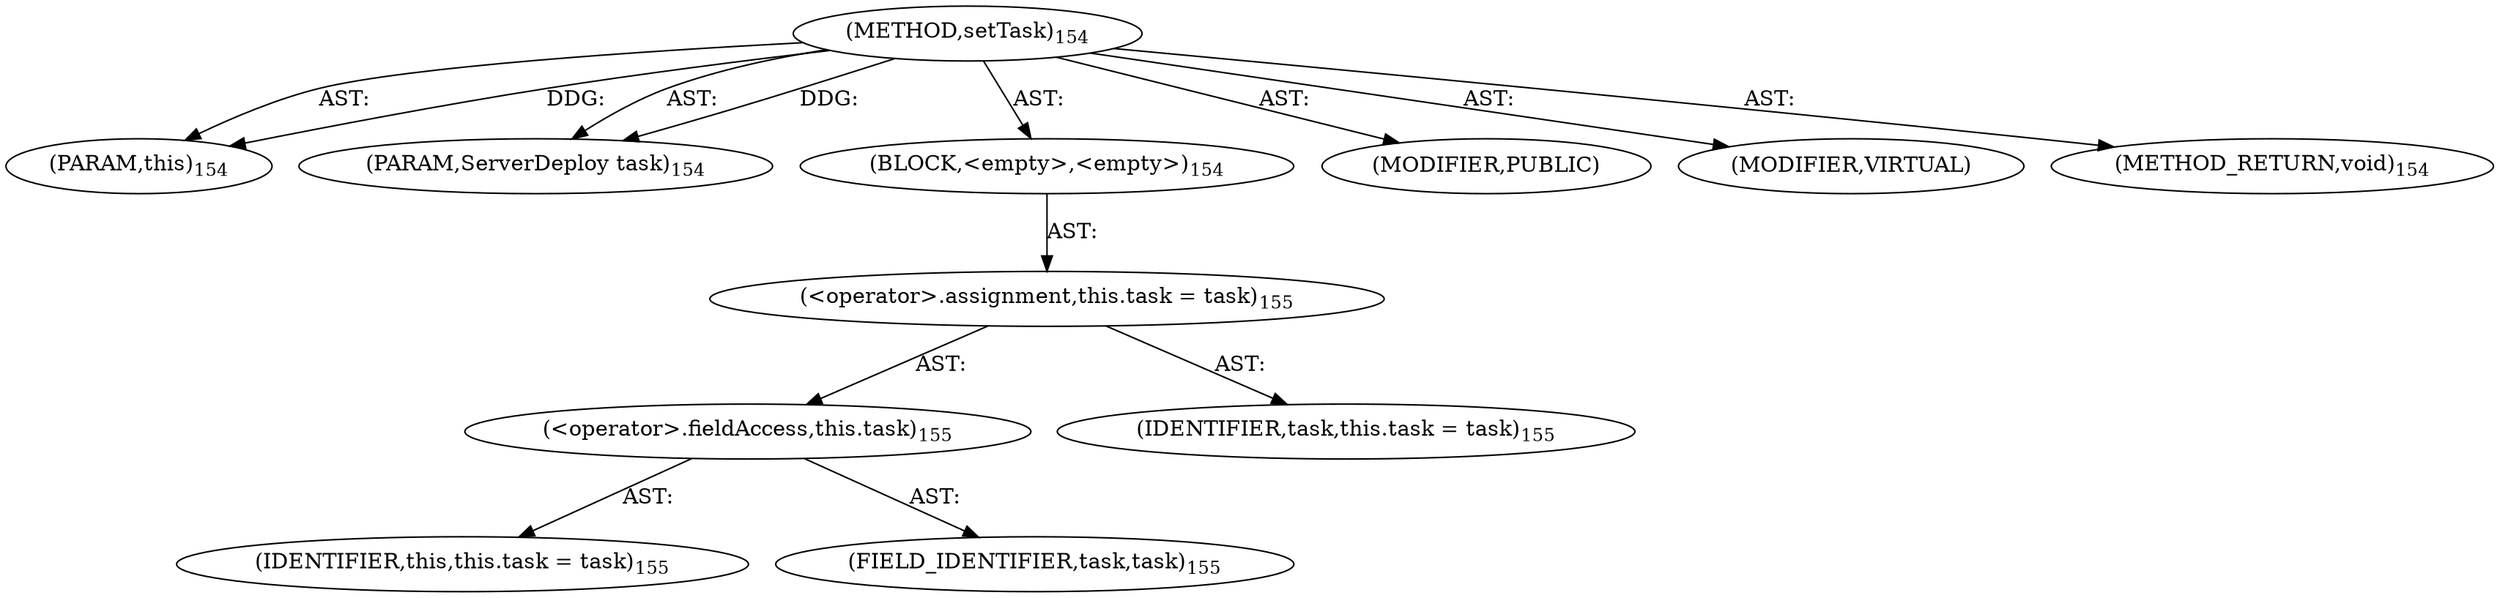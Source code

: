 digraph "setTask" {  
"111669149700" [label = <(METHOD,setTask)<SUB>154</SUB>> ]
"115964116993" [label = <(PARAM,this)<SUB>154</SUB>> ]
"115964117001" [label = <(PARAM,ServerDeploy task)<SUB>154</SUB>> ]
"25769803787" [label = <(BLOCK,&lt;empty&gt;,&lt;empty&gt;)<SUB>154</SUB>> ]
"30064771106" [label = <(&lt;operator&gt;.assignment,this.task = task)<SUB>155</SUB>> ]
"30064771107" [label = <(&lt;operator&gt;.fieldAccess,this.task)<SUB>155</SUB>> ]
"68719476737" [label = <(IDENTIFIER,this,this.task = task)<SUB>155</SUB>> ]
"55834574856" [label = <(FIELD_IDENTIFIER,task,task)<SUB>155</SUB>> ]
"68719476759" [label = <(IDENTIFIER,task,this.task = task)<SUB>155</SUB>> ]
"133143986191" [label = <(MODIFIER,PUBLIC)> ]
"133143986192" [label = <(MODIFIER,VIRTUAL)> ]
"128849018884" [label = <(METHOD_RETURN,void)<SUB>154</SUB>> ]
  "111669149700" -> "115964116993"  [ label = "AST: "] 
  "111669149700" -> "115964117001"  [ label = "AST: "] 
  "111669149700" -> "25769803787"  [ label = "AST: "] 
  "111669149700" -> "133143986191"  [ label = "AST: "] 
  "111669149700" -> "133143986192"  [ label = "AST: "] 
  "111669149700" -> "128849018884"  [ label = "AST: "] 
  "25769803787" -> "30064771106"  [ label = "AST: "] 
  "30064771106" -> "30064771107"  [ label = "AST: "] 
  "30064771106" -> "68719476759"  [ label = "AST: "] 
  "30064771107" -> "68719476737"  [ label = "AST: "] 
  "30064771107" -> "55834574856"  [ label = "AST: "] 
  "111669149700" -> "115964116993"  [ label = "DDG: "] 
  "111669149700" -> "115964117001"  [ label = "DDG: "] 
}
